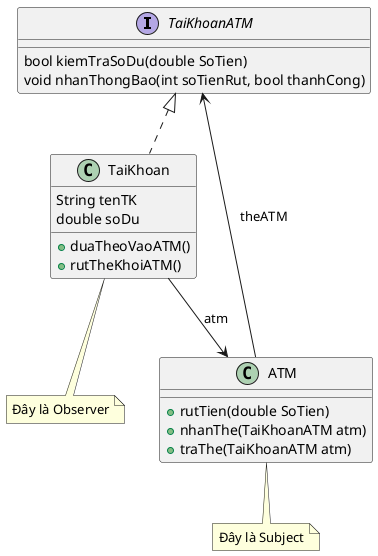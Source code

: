 @startuml
'https://plantuml.com/class-diagram

interface TaiKhoanATM{
    bool kiemTraSoDu(double SoTien)
    void nhanThongBao(int soTienRut, bool thanhCong)
}

class TaiKhoan{
    String tenTK
    double soDu
    + duaTheoVaoATM()
    + rutTheKhoiATM()
}

class ATM{
    + rutTien(double SoTien)
    + nhanThe(TaiKhoanATM atm)
    + traThe(TaiKhoanATM atm)
}

ATM --> TaiKhoanATM: theATM

TaiKhoanATM <|.. TaiKhoan

TaiKhoan --> ATM : atm

note bottom of TaiKhoan
    Đây là Observer
end note

note bottom of ATM
    Đây là Subject
end note

@enduml